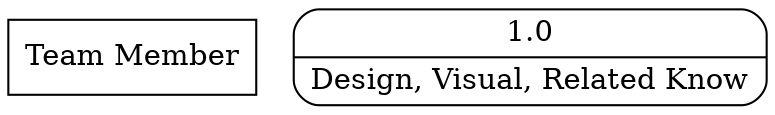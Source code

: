 digraph dfd2{ 
node[shape=record]
200 [label="Team Member" shape=box];
201 [label="{<f0> 1.0|<f1> Design, Visual, Related Know }" shape=Mrecord];
}